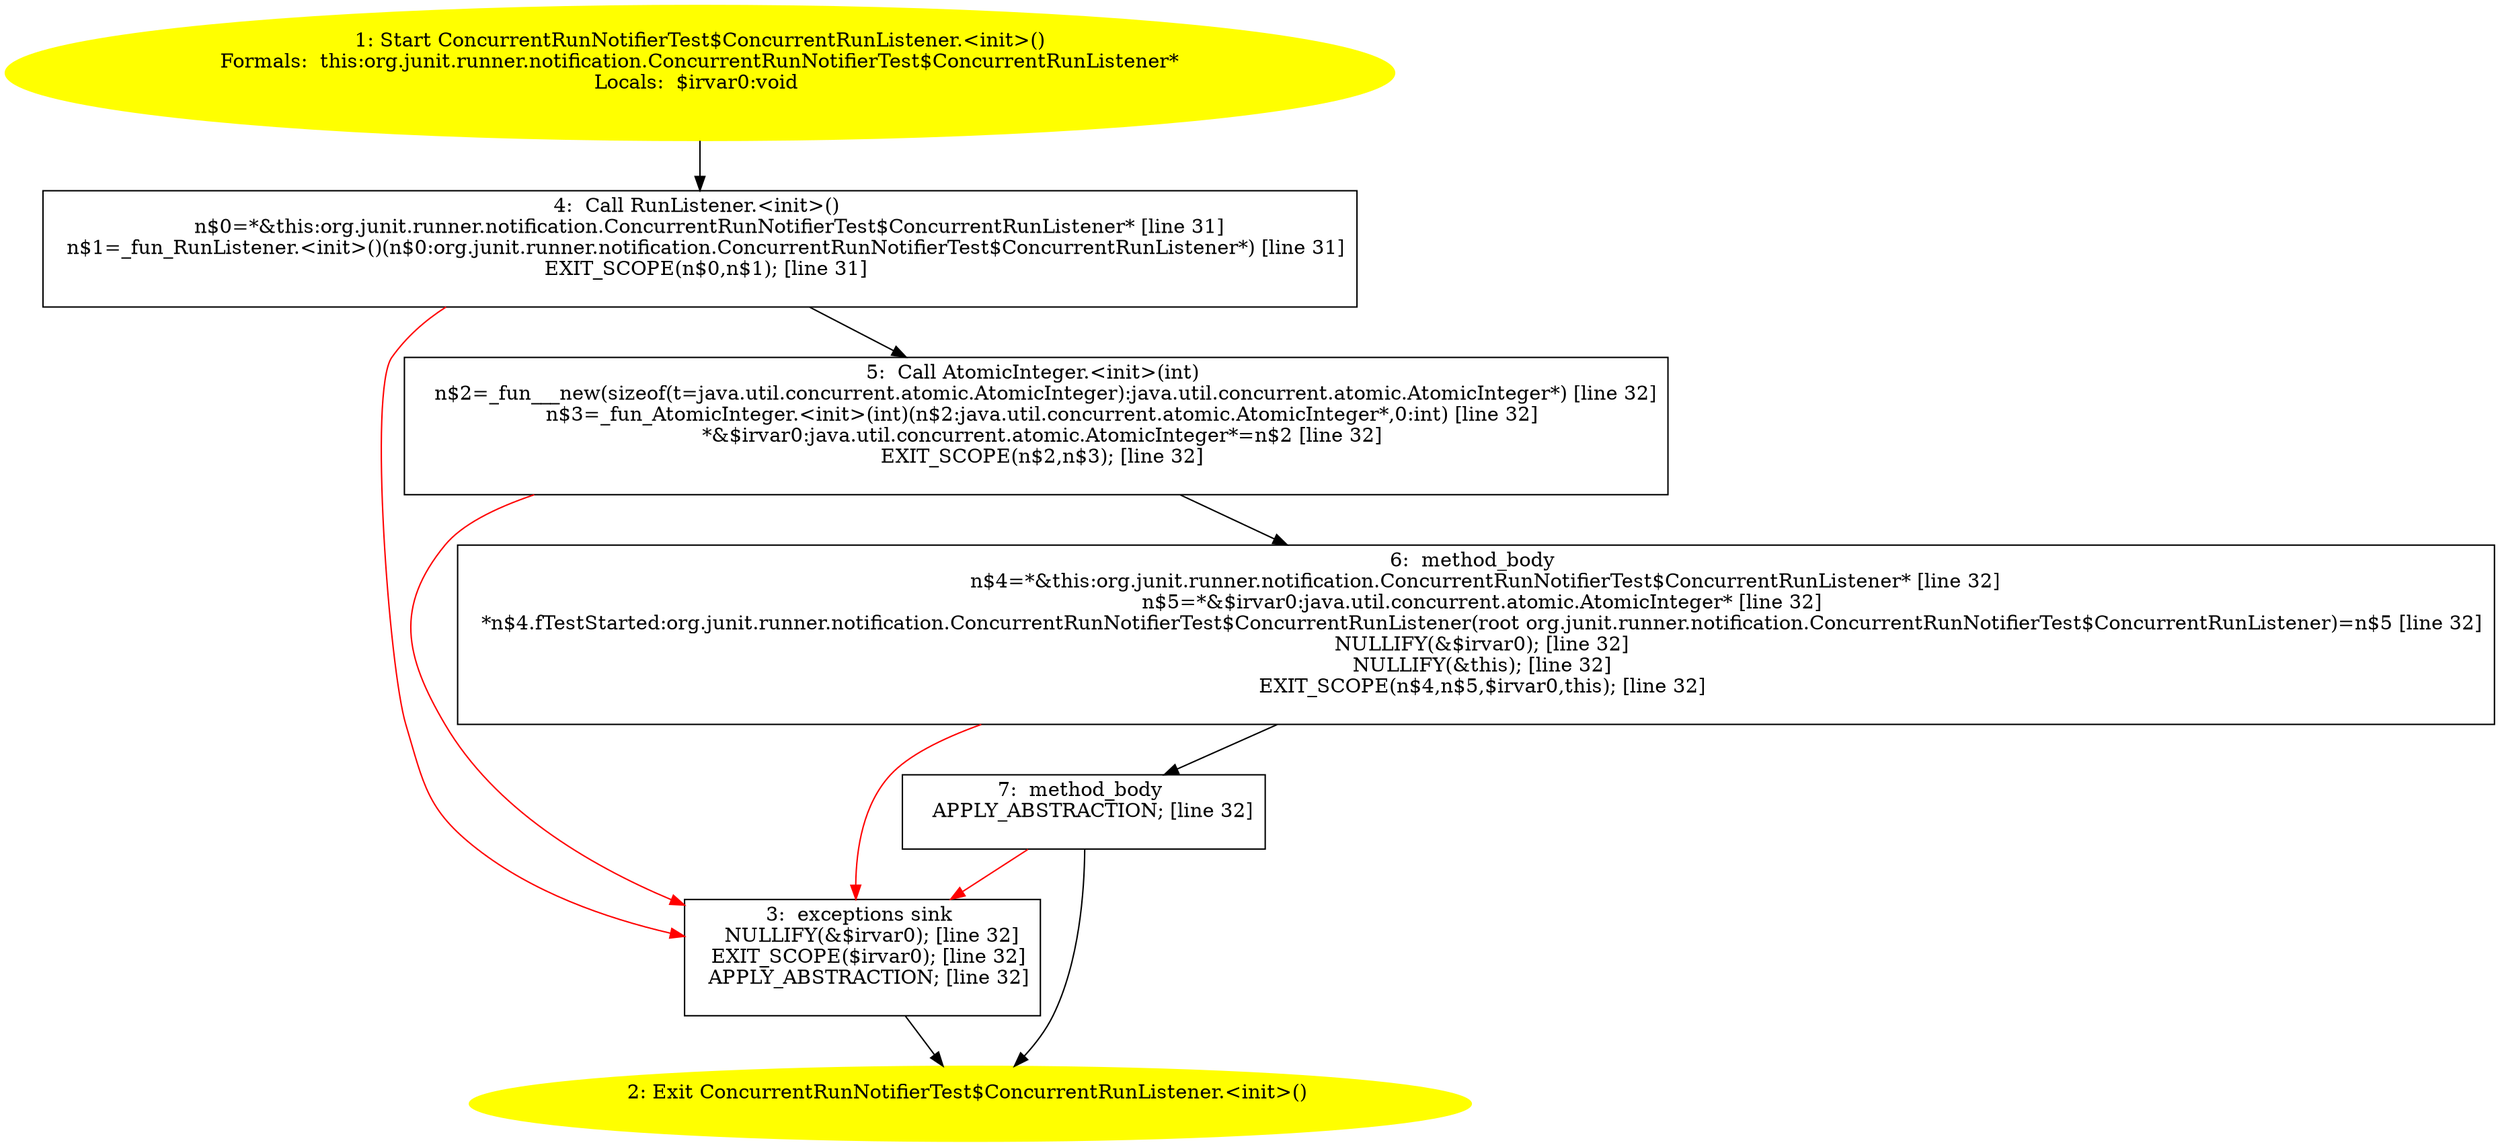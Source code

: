 /* @generated */
digraph cfg {
"org.junit.runner.notification.ConcurrentRunNotifierTest$ConcurrentRunListener.<init>().45ab20785ba254b898992634dbcdcb50_1" [label="1: Start ConcurrentRunNotifierTest$ConcurrentRunListener.<init>()\nFormals:  this:org.junit.runner.notification.ConcurrentRunNotifierTest$ConcurrentRunListener*\nLocals:  $irvar0:void \n  " color=yellow style=filled]
	

	 "org.junit.runner.notification.ConcurrentRunNotifierTest$ConcurrentRunListener.<init>().45ab20785ba254b898992634dbcdcb50_1" -> "org.junit.runner.notification.ConcurrentRunNotifierTest$ConcurrentRunListener.<init>().45ab20785ba254b898992634dbcdcb50_4" ;
"org.junit.runner.notification.ConcurrentRunNotifierTest$ConcurrentRunListener.<init>().45ab20785ba254b898992634dbcdcb50_2" [label="2: Exit ConcurrentRunNotifierTest$ConcurrentRunListener.<init>() \n  " color=yellow style=filled]
	

"org.junit.runner.notification.ConcurrentRunNotifierTest$ConcurrentRunListener.<init>().45ab20785ba254b898992634dbcdcb50_3" [label="3:  exceptions sink \n   NULLIFY(&$irvar0); [line 32]\n  EXIT_SCOPE($irvar0); [line 32]\n  APPLY_ABSTRACTION; [line 32]\n " shape="box"]
	

	 "org.junit.runner.notification.ConcurrentRunNotifierTest$ConcurrentRunListener.<init>().45ab20785ba254b898992634dbcdcb50_3" -> "org.junit.runner.notification.ConcurrentRunNotifierTest$ConcurrentRunListener.<init>().45ab20785ba254b898992634dbcdcb50_2" ;
"org.junit.runner.notification.ConcurrentRunNotifierTest$ConcurrentRunListener.<init>().45ab20785ba254b898992634dbcdcb50_4" [label="4:  Call RunListener.<init>() \n   n$0=*&this:org.junit.runner.notification.ConcurrentRunNotifierTest$ConcurrentRunListener* [line 31]\n  n$1=_fun_RunListener.<init>()(n$0:org.junit.runner.notification.ConcurrentRunNotifierTest$ConcurrentRunListener*) [line 31]\n  EXIT_SCOPE(n$0,n$1); [line 31]\n " shape="box"]
	

	 "org.junit.runner.notification.ConcurrentRunNotifierTest$ConcurrentRunListener.<init>().45ab20785ba254b898992634dbcdcb50_4" -> "org.junit.runner.notification.ConcurrentRunNotifierTest$ConcurrentRunListener.<init>().45ab20785ba254b898992634dbcdcb50_5" ;
	 "org.junit.runner.notification.ConcurrentRunNotifierTest$ConcurrentRunListener.<init>().45ab20785ba254b898992634dbcdcb50_4" -> "org.junit.runner.notification.ConcurrentRunNotifierTest$ConcurrentRunListener.<init>().45ab20785ba254b898992634dbcdcb50_3" [color="red" ];
"org.junit.runner.notification.ConcurrentRunNotifierTest$ConcurrentRunListener.<init>().45ab20785ba254b898992634dbcdcb50_5" [label="5:  Call AtomicInteger.<init>(int) \n   n$2=_fun___new(sizeof(t=java.util.concurrent.atomic.AtomicInteger):java.util.concurrent.atomic.AtomicInteger*) [line 32]\n  n$3=_fun_AtomicInteger.<init>(int)(n$2:java.util.concurrent.atomic.AtomicInteger*,0:int) [line 32]\n  *&$irvar0:java.util.concurrent.atomic.AtomicInteger*=n$2 [line 32]\n  EXIT_SCOPE(n$2,n$3); [line 32]\n " shape="box"]
	

	 "org.junit.runner.notification.ConcurrentRunNotifierTest$ConcurrentRunListener.<init>().45ab20785ba254b898992634dbcdcb50_5" -> "org.junit.runner.notification.ConcurrentRunNotifierTest$ConcurrentRunListener.<init>().45ab20785ba254b898992634dbcdcb50_6" ;
	 "org.junit.runner.notification.ConcurrentRunNotifierTest$ConcurrentRunListener.<init>().45ab20785ba254b898992634dbcdcb50_5" -> "org.junit.runner.notification.ConcurrentRunNotifierTest$ConcurrentRunListener.<init>().45ab20785ba254b898992634dbcdcb50_3" [color="red" ];
"org.junit.runner.notification.ConcurrentRunNotifierTest$ConcurrentRunListener.<init>().45ab20785ba254b898992634dbcdcb50_6" [label="6:  method_body \n   n$4=*&this:org.junit.runner.notification.ConcurrentRunNotifierTest$ConcurrentRunListener* [line 32]\n  n$5=*&$irvar0:java.util.concurrent.atomic.AtomicInteger* [line 32]\n  *n$4.fTestStarted:org.junit.runner.notification.ConcurrentRunNotifierTest$ConcurrentRunListener(root org.junit.runner.notification.ConcurrentRunNotifierTest$ConcurrentRunListener)=n$5 [line 32]\n  NULLIFY(&$irvar0); [line 32]\n  NULLIFY(&this); [line 32]\n  EXIT_SCOPE(n$4,n$5,$irvar0,this); [line 32]\n " shape="box"]
	

	 "org.junit.runner.notification.ConcurrentRunNotifierTest$ConcurrentRunListener.<init>().45ab20785ba254b898992634dbcdcb50_6" -> "org.junit.runner.notification.ConcurrentRunNotifierTest$ConcurrentRunListener.<init>().45ab20785ba254b898992634dbcdcb50_7" ;
	 "org.junit.runner.notification.ConcurrentRunNotifierTest$ConcurrentRunListener.<init>().45ab20785ba254b898992634dbcdcb50_6" -> "org.junit.runner.notification.ConcurrentRunNotifierTest$ConcurrentRunListener.<init>().45ab20785ba254b898992634dbcdcb50_3" [color="red" ];
"org.junit.runner.notification.ConcurrentRunNotifierTest$ConcurrentRunListener.<init>().45ab20785ba254b898992634dbcdcb50_7" [label="7:  method_body \n   APPLY_ABSTRACTION; [line 32]\n " shape="box"]
	

	 "org.junit.runner.notification.ConcurrentRunNotifierTest$ConcurrentRunListener.<init>().45ab20785ba254b898992634dbcdcb50_7" -> "org.junit.runner.notification.ConcurrentRunNotifierTest$ConcurrentRunListener.<init>().45ab20785ba254b898992634dbcdcb50_2" ;
	 "org.junit.runner.notification.ConcurrentRunNotifierTest$ConcurrentRunListener.<init>().45ab20785ba254b898992634dbcdcb50_7" -> "org.junit.runner.notification.ConcurrentRunNotifierTest$ConcurrentRunListener.<init>().45ab20785ba254b898992634dbcdcb50_3" [color="red" ];
}
